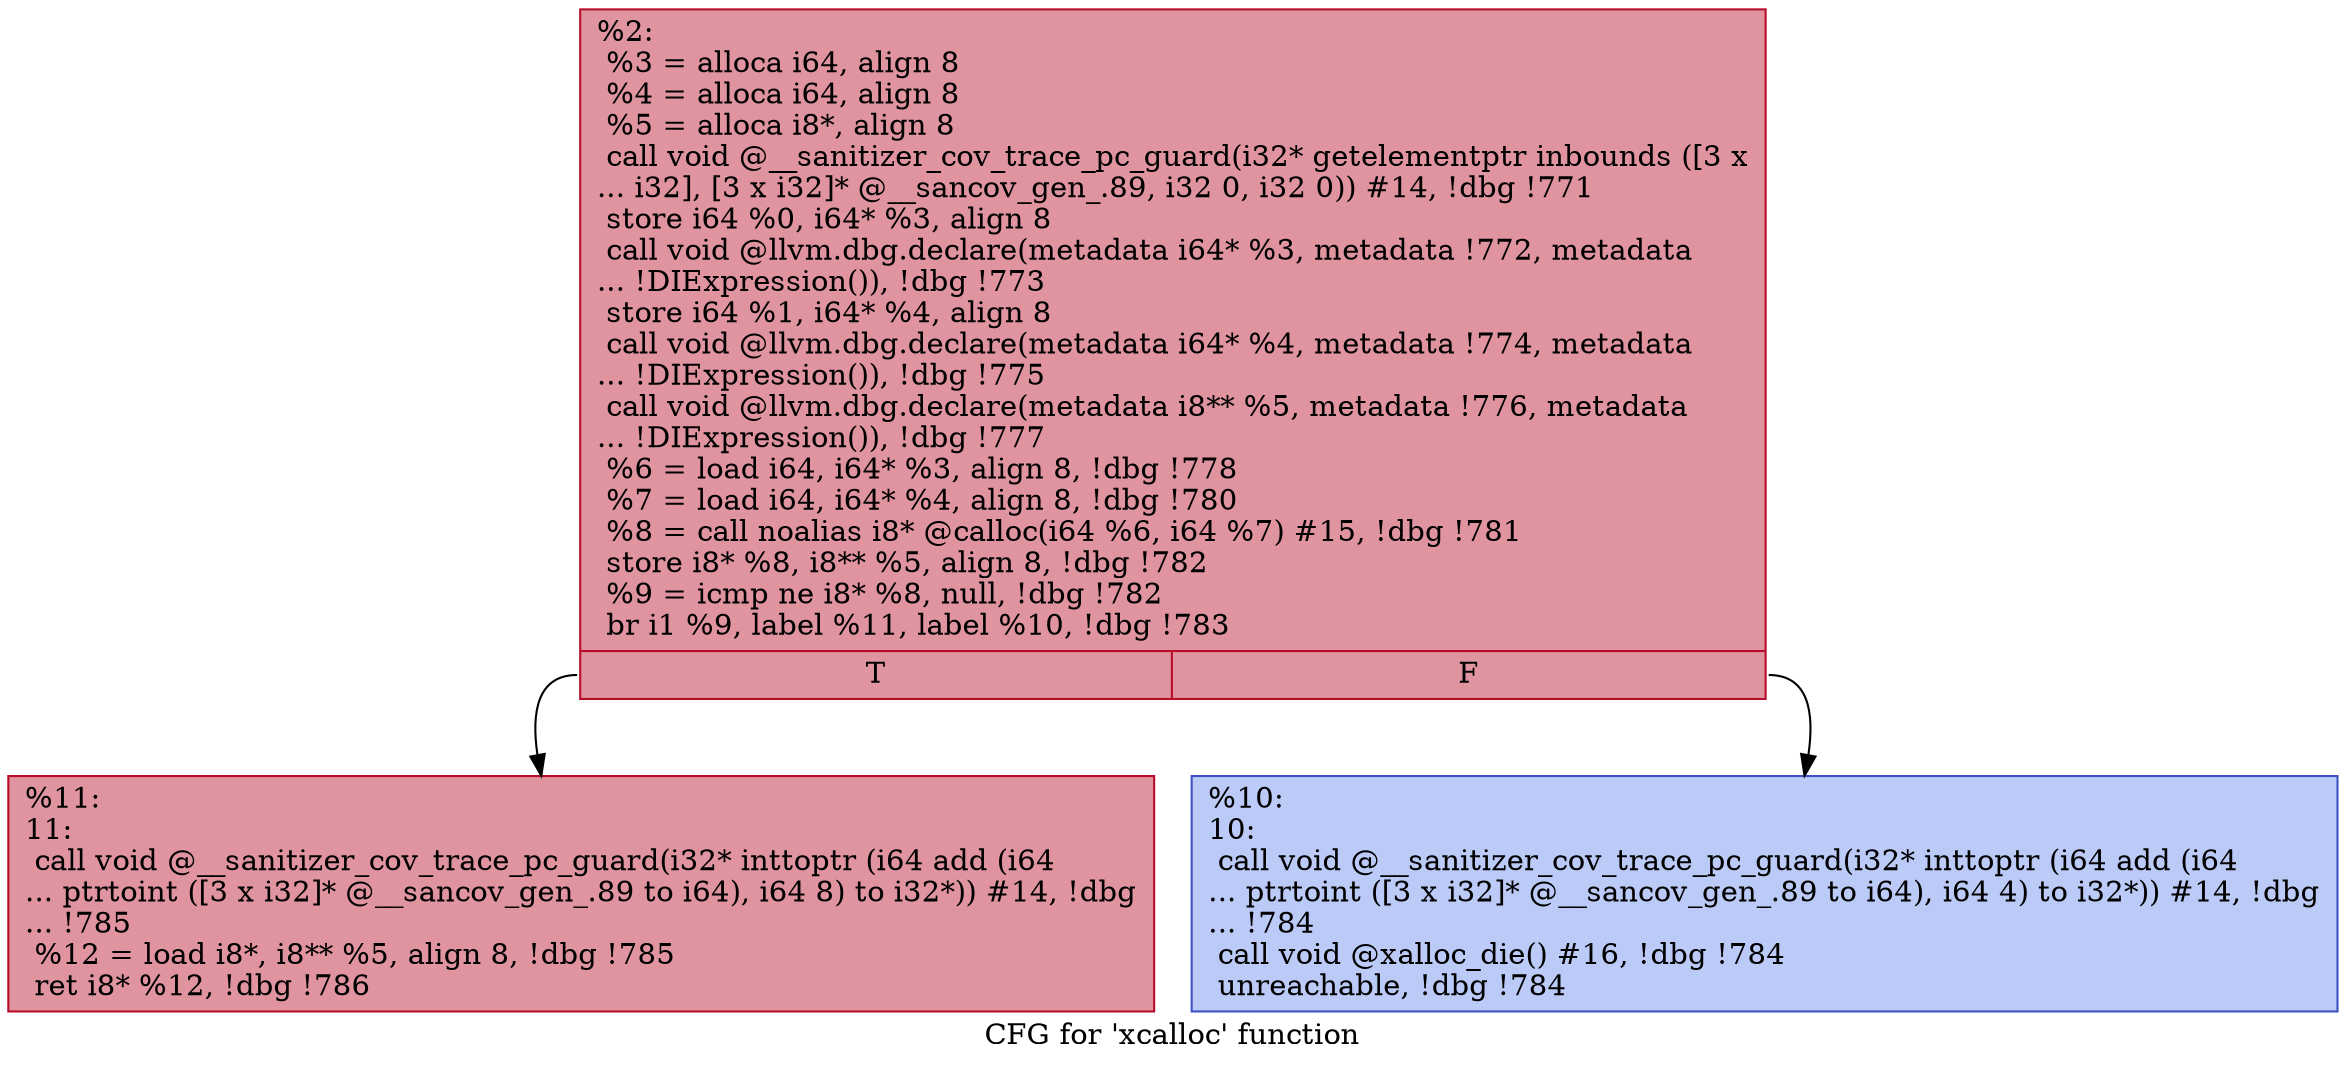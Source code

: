 digraph "CFG for 'xcalloc' function" {
	label="CFG for 'xcalloc' function";

	Node0x55555582a5a0 [shape=record,color="#b70d28ff", style=filled, fillcolor="#b70d2870",label="{%2:\l  %3 = alloca i64, align 8\l  %4 = alloca i64, align 8\l  %5 = alloca i8*, align 8\l  call void @__sanitizer_cov_trace_pc_guard(i32* getelementptr inbounds ([3 x\l... i32], [3 x i32]* @__sancov_gen_.89, i32 0, i32 0)) #14, !dbg !771\l  store i64 %0, i64* %3, align 8\l  call void @llvm.dbg.declare(metadata i64* %3, metadata !772, metadata\l... !DIExpression()), !dbg !773\l  store i64 %1, i64* %4, align 8\l  call void @llvm.dbg.declare(metadata i64* %4, metadata !774, metadata\l... !DIExpression()), !dbg !775\l  call void @llvm.dbg.declare(metadata i8** %5, metadata !776, metadata\l... !DIExpression()), !dbg !777\l  %6 = load i64, i64* %3, align 8, !dbg !778\l  %7 = load i64, i64* %4, align 8, !dbg !780\l  %8 = call noalias i8* @calloc(i64 %6, i64 %7) #15, !dbg !781\l  store i8* %8, i8** %5, align 8, !dbg !782\l  %9 = icmp ne i8* %8, null, !dbg !782\l  br i1 %9, label %11, label %10, !dbg !783\l|{<s0>T|<s1>F}}"];
	Node0x55555582a5a0:s0 -> Node0x55555582afb0;
	Node0x55555582a5a0:s1 -> Node0x55555582af60;
	Node0x55555582af60 [shape=record,color="#3d50c3ff", style=filled, fillcolor="#6687ed70",label="{%10:\l10:                                               \l  call void @__sanitizer_cov_trace_pc_guard(i32* inttoptr (i64 add (i64\l... ptrtoint ([3 x i32]* @__sancov_gen_.89 to i64), i64 4) to i32*)) #14, !dbg\l... !784\l  call void @xalloc_die() #16, !dbg !784\l  unreachable, !dbg !784\l}"];
	Node0x55555582afb0 [shape=record,color="#b70d28ff", style=filled, fillcolor="#b70d2870",label="{%11:\l11:                                               \l  call void @__sanitizer_cov_trace_pc_guard(i32* inttoptr (i64 add (i64\l... ptrtoint ([3 x i32]* @__sancov_gen_.89 to i64), i64 8) to i32*)) #14, !dbg\l... !785\l  %12 = load i8*, i8** %5, align 8, !dbg !785\l  ret i8* %12, !dbg !786\l}"];
}
